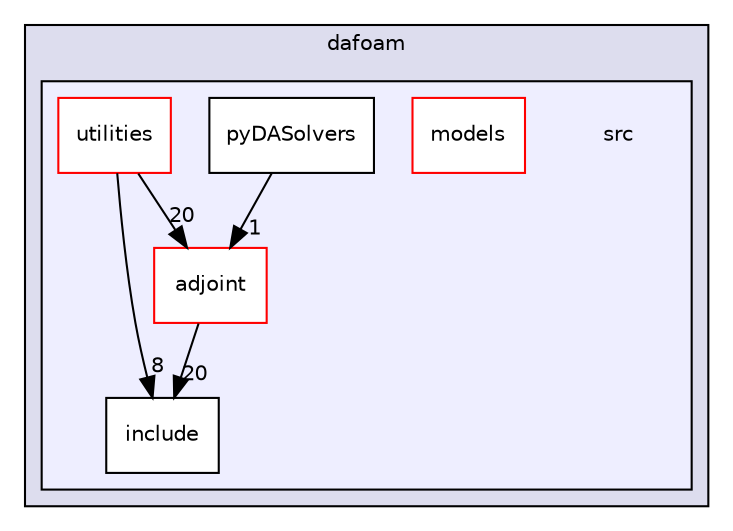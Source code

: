 digraph "dafoam/src" {
  bgcolor=transparent;
  compound=true
  node [ fontsize="10", fontname="Helvetica"];
  edge [ labelfontsize="10", labelfontname="Helvetica"];
  subgraph clusterdir_93c4051ecc7fd546f0d93d2c06c733d4 {
    graph [ bgcolor="#ddddee", pencolor="black", label="dafoam" fontname="Helvetica", fontsize="10", URL="dir_93c4051ecc7fd546f0d93d2c06c733d4.html"]
  subgraph clusterdir_627fd991f2d271afc2835b9eae3d66f7 {
    graph [ bgcolor="#eeeeff", pencolor="black", label="" URL="dir_627fd991f2d271afc2835b9eae3d66f7.html"];
    dir_627fd991f2d271afc2835b9eae3d66f7 [shape=plaintext label="src"];
    dir_f5514f987767675d2ddbed85ad2de067 [shape=box label="adjoint" color="red" fillcolor="white" style="filled" URL="dir_f5514f987767675d2ddbed85ad2de067.html"];
    dir_7df341fe0193531049da9f2466a34806 [shape=box label="include" color="black" fillcolor="white" style="filled" URL="dir_7df341fe0193531049da9f2466a34806.html"];
    dir_9a830395f6b06fac7b3f45e38a4dabcd [shape=box label="models" color="red" fillcolor="white" style="filled" URL="dir_9a830395f6b06fac7b3f45e38a4dabcd.html"];
    dir_00604053a2f932ed42177f06fed741ce [shape=box label="pyDASolvers" color="black" fillcolor="white" style="filled" URL="dir_00604053a2f932ed42177f06fed741ce.html"];
    dir_97a5026de580bf8f145ca273bad9f583 [shape=box label="utilities" color="red" fillcolor="white" style="filled" URL="dir_97a5026de580bf8f145ca273bad9f583.html"];
  }
  }
  dir_97a5026de580bf8f145ca273bad9f583->dir_7df341fe0193531049da9f2466a34806 [headlabel="8", labeldistance=1.5 headhref="dir_000033_000026.html"];
  dir_97a5026de580bf8f145ca273bad9f583->dir_f5514f987767675d2ddbed85ad2de067 [headlabel="20", labeldistance=1.5 headhref="dir_000033_000004.html"];
  dir_f5514f987767675d2ddbed85ad2de067->dir_7df341fe0193531049da9f2466a34806 [headlabel="20", labeldistance=1.5 headhref="dir_000004_000026.html"];
  dir_00604053a2f932ed42177f06fed741ce->dir_f5514f987767675d2ddbed85ad2de067 [headlabel="1", labeldistance=1.5 headhref="dir_000032_000004.html"];
}
